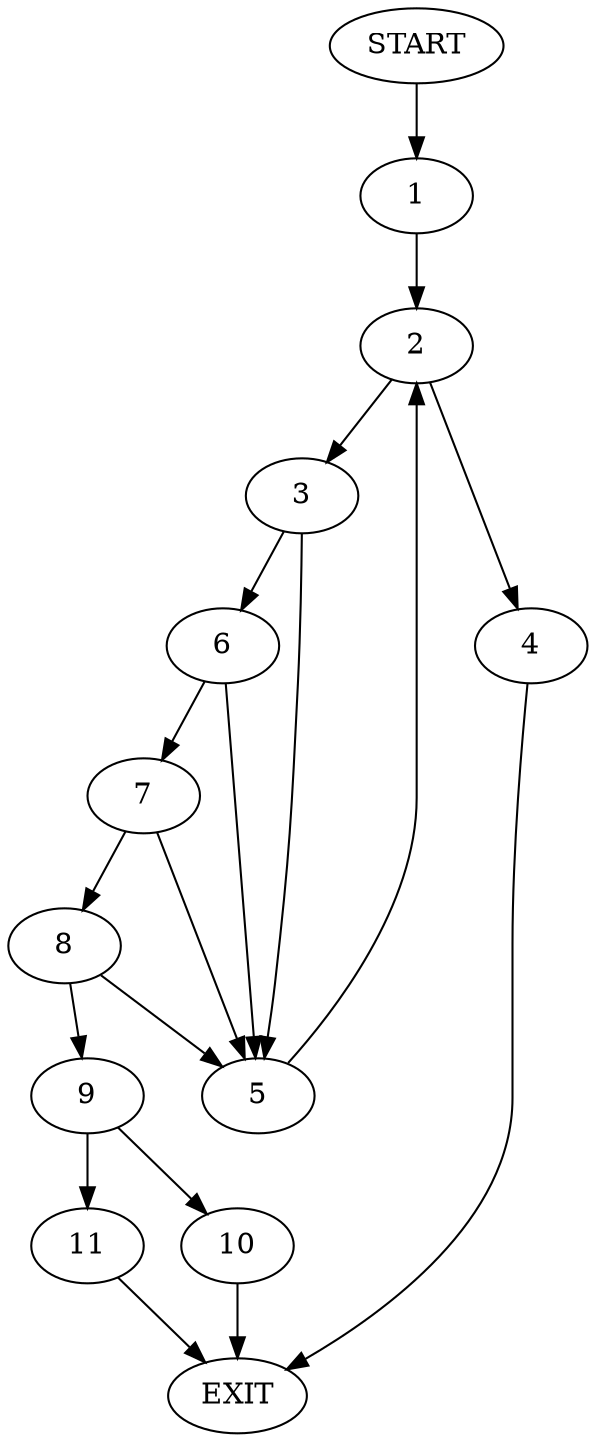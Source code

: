 digraph {
0 [label="START"]
12 [label="EXIT"]
0 -> 1
1 -> 2
2 -> 3
2 -> 4
4 -> 12
3 -> 5
3 -> 6
6 -> 7
6 -> 5
5 -> 2
7 -> 5
7 -> 8
8 -> 5
8 -> 9
9 -> 10
9 -> 11
10 -> 12
11 -> 12
}

